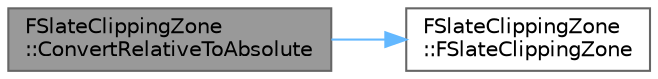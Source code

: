 digraph "FSlateClippingZone::ConvertRelativeToAbsolute"
{
 // INTERACTIVE_SVG=YES
 // LATEX_PDF_SIZE
  bgcolor="transparent";
  edge [fontname=Helvetica,fontsize=10,labelfontname=Helvetica,labelfontsize=10];
  node [fontname=Helvetica,fontsize=10,shape=box,height=0.2,width=0.4];
  rankdir="LR";
  Node1 [id="Node000001",label="FSlateClippingZone\l::ConvertRelativeToAbsolute",height=0.2,width=0.4,color="gray40", fillcolor="grey60", style="filled", fontcolor="black",tooltip=" "];
  Node1 -> Node2 [id="edge1_Node000001_Node000002",color="steelblue1",style="solid",tooltip=" "];
  Node2 [id="Node000002",label="FSlateClippingZone\l::FSlateClippingZone",height=0.2,width=0.4,color="grey40", fillcolor="white", style="filled",URL="$df/d55/classFSlateClippingZone.html#a6b22d0c7eba3c72b9e1fd7e1f667d53b",tooltip=" "];
}
